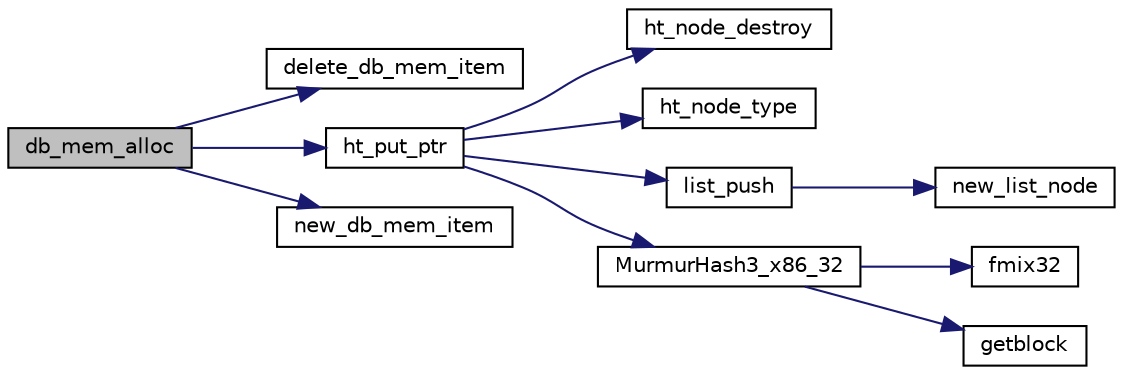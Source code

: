 digraph G
{
  edge [fontname="Helvetica",fontsize="10",labelfontname="Helvetica",labelfontsize="10"];
  node [fontname="Helvetica",fontsize="10",shape=record];
  rankdir=LR;
  Node1 [label="db_mem_alloc",height=0.2,width=0.4,color="black", fillcolor="grey75", style="filled" fontcolor="black"];
  Node1 -> Node2 [color="midnightblue",fontsize="10",style="solid",fontname="Helvetica"];
  Node2 [label="delete_db_mem_item",height=0.2,width=0.4,color="black", fillcolor="white", style="filled",URL="$n__debug__mem_8c.html#a5a41f05742f748434ea0771e1b3b8aac",tooltip="delete a debug meme item"];
  Node1 -> Node3 [color="midnightblue",fontsize="10",style="solid",fontname="Helvetica"];
  Node3 [label="ht_put_ptr",height=0.2,width=0.4,color="black", fillcolor="white", style="filled",URL="$n__hash_8c.html#a59a63e27a615643df1e58e7cbd5fc262",tooltip="put a pointer value with given key in the targeted hash table"];
  Node3 -> Node4 [color="midnightblue",fontsize="10",style="solid",fontname="Helvetica"];
  Node4 [label="ht_node_destroy",height=0.2,width=0.4,color="black", fillcolor="white", style="filled",URL="$n__hash_8c.html#ab60bc812786444340c989c77b74a59ed",tooltip="destroy a HASH_NODE by first calling the HASH_NODE destructor"];
  Node3 -> Node5 [color="midnightblue",fontsize="10",style="solid",fontname="Helvetica"];
  Node5 [label="ht_node_type",height=0.2,width=0.4,color="black", fillcolor="white", style="filled",URL="$n__hash_8c.html#a1392981a507905d028136bc0b92aa48b",tooltip="get the type of a node , text version"];
  Node3 -> Node6 [color="midnightblue",fontsize="10",style="solid",fontname="Helvetica"];
  Node6 [label="list_push",height=0.2,width=0.4,color="black", fillcolor="white", style="filled",URL="$n__list_8c.html#a4eab319289a83524639ee5e9f0441fdf",tooltip="Add a pointer to the end of the list."];
  Node6 -> Node7 [color="midnightblue",fontsize="10",style="solid",fontname="Helvetica"];
  Node7 [label="new_list_node",height=0.2,width=0.4,color="black", fillcolor="white", style="filled",URL="$n__list_8c.html#a678e828550efc8e64a836bb8c713c2f4",tooltip="Allocate a new node to link in a list."];
  Node3 -> Node8 [color="midnightblue",fontsize="10",style="solid",fontname="Helvetica"];
  Node8 [label="MurmurHash3_x86_32",height=0.2,width=0.4,color="black", fillcolor="white", style="filled",URL="$n__hash_8c.html#a37412933f308bda727603640d9acefba"];
  Node8 -> Node9 [color="midnightblue",fontsize="10",style="solid",fontname="Helvetica"];
  Node9 [label="fmix32",height=0.2,width=0.4,color="black", fillcolor="white", style="filled",URL="$n__hash_8c.html#a765c15db8766f1a0b049d8a210ad8f60",tooltip="Finalization mix - force all bits of a hash block to avalanche (from murmur&#39;s author)..."];
  Node8 -> Node10 [color="midnightblue",fontsize="10",style="solid",fontname="Helvetica"];
  Node10 [label="getblock",height=0.2,width=0.4,color="black", fillcolor="white", style="filled",URL="$n__hash_8c.html#a9a24bae2dd734e0beaa458c45b6ed386",tooltip="Block read - (from murmur&#39;s author) if your platform needs to do endian-swapping or can only hand..."];
  Node1 -> Node11 [color="midnightblue",fontsize="10",style="solid",fontname="Helvetica"];
  Node11 [label="new_db_mem_item",height=0.2,width=0.4,color="black", fillcolor="white", style="filled",URL="$n__debug__mem_8c.html#afaf9dc7faf6565944999cf7565c43e55",tooltip="allocate a new item in the debug table"];
}
